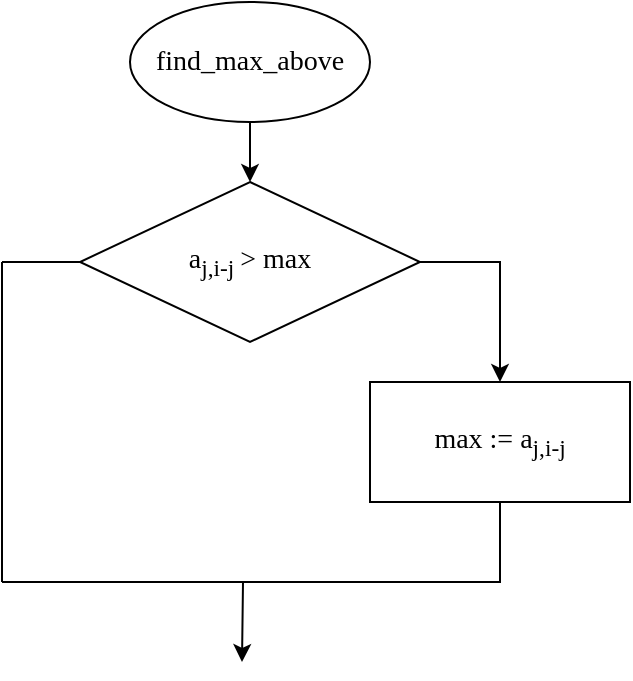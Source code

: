 <mxfile version="13.7.9" type="device"><diagram id="C5RBs43oDa-KdzZeNtuy" name="Page-1"><mxGraphModel dx="445" dy="813" grid="1" gridSize="10" guides="1" tooltips="1" connect="1" arrows="1" fold="1" page="1" pageScale="1" pageWidth="827" pageHeight="1169" math="0" shadow="0"><root><mxCell id="WIyWlLk6GJQsqaUBKTNV-0"/><mxCell id="WIyWlLk6GJQsqaUBKTNV-1" parent="WIyWlLk6GJQsqaUBKTNV-0"/><mxCell id="GniEDbdMXt2LFXQDxbcU-4" style="edgeStyle=orthogonalEdgeStyle;rounded=0;orthogonalLoop=1;jettySize=auto;html=1;exitX=0.5;exitY=1;exitDx=0;exitDy=0;entryX=0.5;entryY=0;entryDx=0;entryDy=0;fontFamily=Lucida Console;fontSize=14;" edge="1" parent="WIyWlLk6GJQsqaUBKTNV-1" source="GniEDbdMXt2LFXQDxbcU-0" target="GniEDbdMXt2LFXQDxbcU-1"><mxGeometry relative="1" as="geometry"/></mxCell><mxCell id="GniEDbdMXt2LFXQDxbcU-0" value="find_max_above" style="ellipse;whiteSpace=wrap;html=1;fontSize=14;fontFamily=Lucida Console;" vertex="1" parent="WIyWlLk6GJQsqaUBKTNV-1"><mxGeometry x="354" width="120" height="60" as="geometry"/></mxCell><mxCell id="GniEDbdMXt2LFXQDxbcU-3" style="edgeStyle=orthogonalEdgeStyle;rounded=0;orthogonalLoop=1;jettySize=auto;html=1;exitX=1;exitY=0.5;exitDx=0;exitDy=0;entryX=0.5;entryY=0;entryDx=0;entryDy=0;fontFamily=Lucida Console;fontSize=14;" edge="1" parent="WIyWlLk6GJQsqaUBKTNV-1" source="GniEDbdMXt2LFXQDxbcU-1" target="GniEDbdMXt2LFXQDxbcU-2"><mxGeometry relative="1" as="geometry"/></mxCell><mxCell id="GniEDbdMXt2LFXQDxbcU-1" value="a&lt;sub&gt;j,i-j&amp;nbsp;&lt;/sub&gt;&amp;gt; max" style="rhombus;whiteSpace=wrap;html=1;fontFamily=Lucida Console;fontSize=14;" vertex="1" parent="WIyWlLk6GJQsqaUBKTNV-1"><mxGeometry x="329" y="90" width="170" height="80" as="geometry"/></mxCell><mxCell id="GniEDbdMXt2LFXQDxbcU-5" style="edgeStyle=orthogonalEdgeStyle;rounded=0;orthogonalLoop=1;jettySize=auto;html=1;exitX=0.5;exitY=1;exitDx=0;exitDy=0;fontFamily=Lucida Console;fontSize=14;" edge="1" parent="WIyWlLk6GJQsqaUBKTNV-1" source="GniEDbdMXt2LFXQDxbcU-2"><mxGeometry relative="1" as="geometry"><mxPoint x="410" y="330" as="targetPoint"/></mxGeometry></mxCell><mxCell id="GniEDbdMXt2LFXQDxbcU-2" value="max := a&lt;sub&gt;j,i-j&lt;/sub&gt;" style="rounded=0;whiteSpace=wrap;html=1;fontFamily=Lucida Console;fontSize=14;" vertex="1" parent="WIyWlLk6GJQsqaUBKTNV-1"><mxGeometry x="474" y="190" width="130" height="60" as="geometry"/></mxCell><mxCell id="GniEDbdMXt2LFXQDxbcU-6" value="" style="endArrow=none;html=1;fontFamily=Lucida Console;fontSize=14;entryX=0;entryY=0.5;entryDx=0;entryDy=0;" edge="1" parent="WIyWlLk6GJQsqaUBKTNV-1" target="GniEDbdMXt2LFXQDxbcU-1"><mxGeometry width="50" height="50" relative="1" as="geometry"><mxPoint x="290" y="130" as="sourcePoint"/><mxPoint x="400" y="290" as="targetPoint"/></mxGeometry></mxCell><mxCell id="GniEDbdMXt2LFXQDxbcU-7" value="" style="endArrow=none;html=1;fontFamily=Lucida Console;fontSize=14;" edge="1" parent="WIyWlLk6GJQsqaUBKTNV-1"><mxGeometry width="50" height="50" relative="1" as="geometry"><mxPoint x="290" y="290" as="sourcePoint"/><mxPoint x="290" y="130" as="targetPoint"/></mxGeometry></mxCell><mxCell id="GniEDbdMXt2LFXQDxbcU-8" value="" style="endArrow=none;html=1;fontFamily=Lucida Console;fontSize=14;" edge="1" parent="WIyWlLk6GJQsqaUBKTNV-1"><mxGeometry width="50" height="50" relative="1" as="geometry"><mxPoint x="290" y="290" as="sourcePoint"/><mxPoint x="410" y="290" as="targetPoint"/></mxGeometry></mxCell></root></mxGraphModel></diagram></mxfile>
